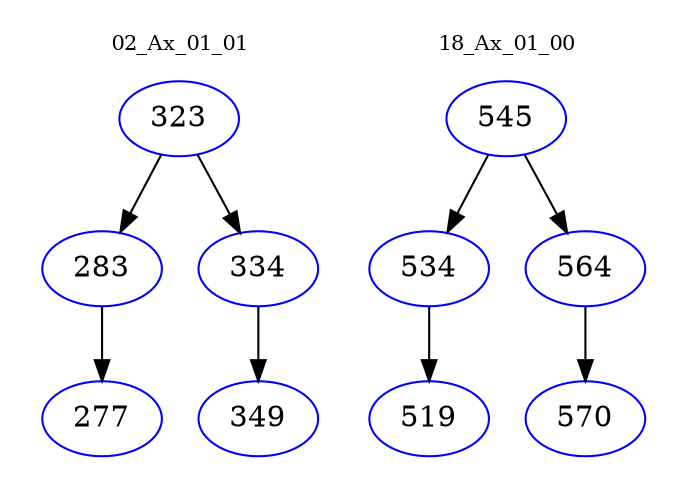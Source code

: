 digraph{
subgraph cluster_0 {
color = white
label = "02_Ax_01_01";
fontsize=10;
T0_323 [label="323", color="blue"]
T0_323 -> T0_283 [color="black"]
T0_283 [label="283", color="blue"]
T0_283 -> T0_277 [color="black"]
T0_277 [label="277", color="blue"]
T0_323 -> T0_334 [color="black"]
T0_334 [label="334", color="blue"]
T0_334 -> T0_349 [color="black"]
T0_349 [label="349", color="blue"]
}
subgraph cluster_1 {
color = white
label = "18_Ax_01_00";
fontsize=10;
T1_545 [label="545", color="blue"]
T1_545 -> T1_534 [color="black"]
T1_534 [label="534", color="blue"]
T1_534 -> T1_519 [color="black"]
T1_519 [label="519", color="blue"]
T1_545 -> T1_564 [color="black"]
T1_564 [label="564", color="blue"]
T1_564 -> T1_570 [color="black"]
T1_570 [label="570", color="blue"]
}
}

